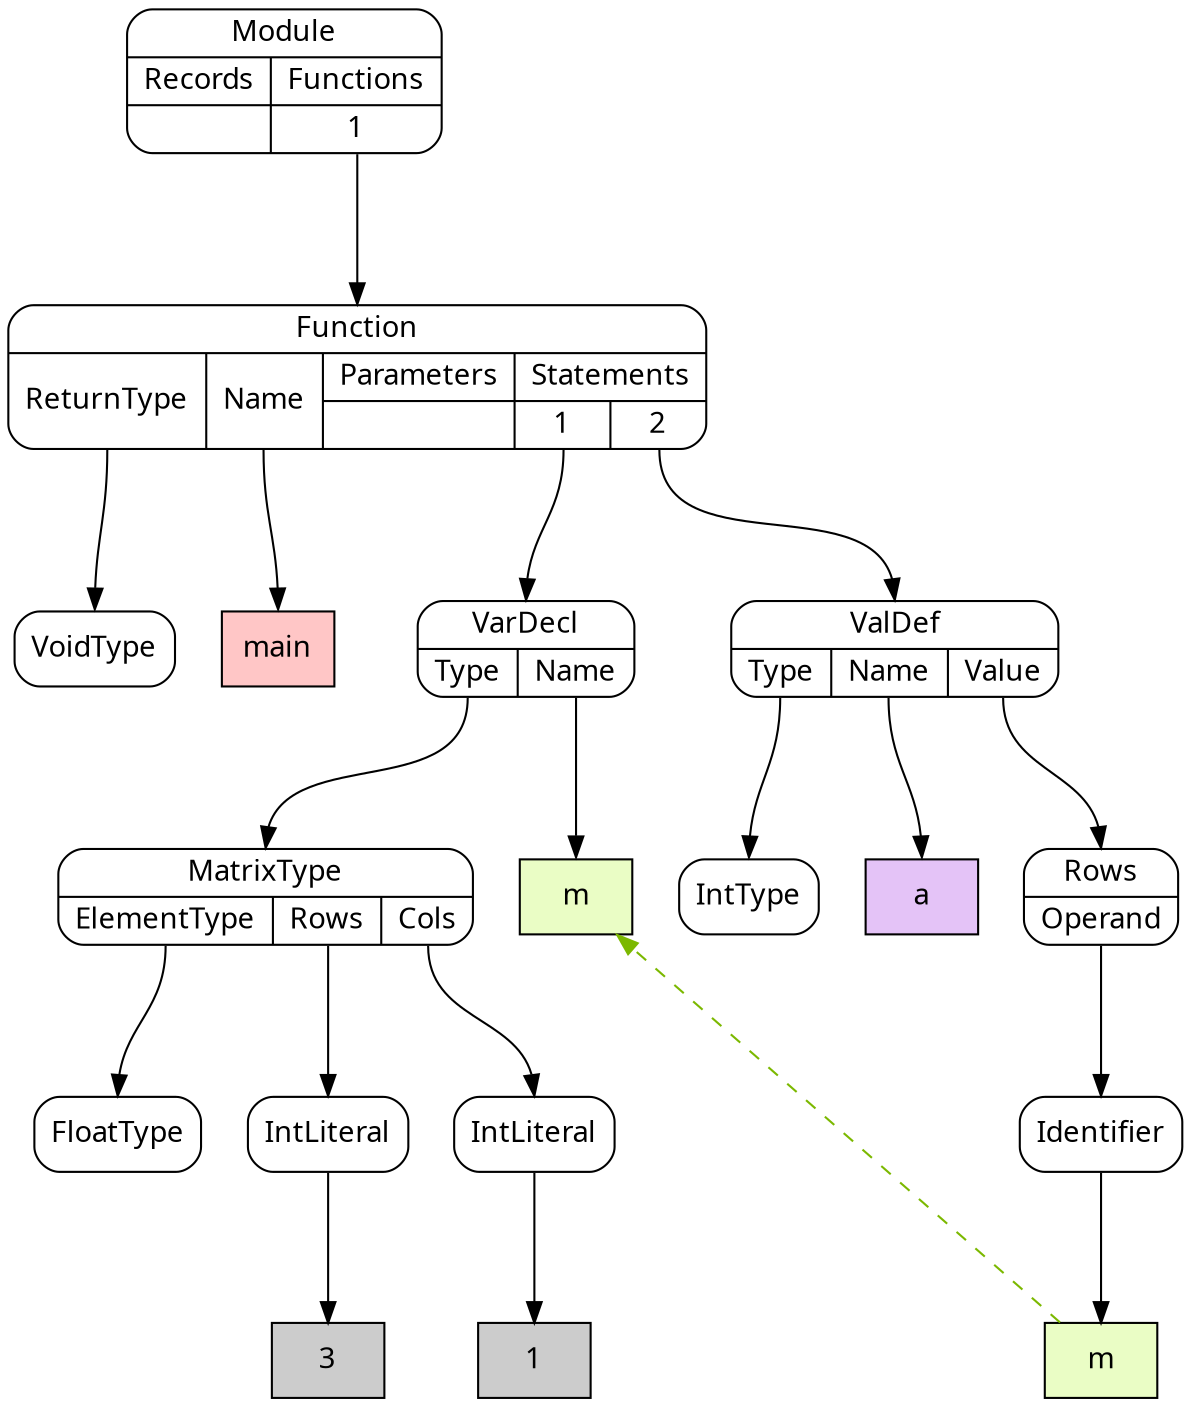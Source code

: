 digraph {
node [shape=Mrecord, style=filled, fillcolor=white, fontname="Calibri"];
graph [ordering=out, nodesep=0.3, ranksep=1];

# SimpleNode VoidType
node0 [label="VoidType", tooltip="VoidType"]

# DeclarationLiteral main
node1 [shape=box, label="main", fillcolor="#FFC6C6", tooltip="main"]

# SimpleNode FloatType
node2 [label="FloatType", tooltip="FloatType"]

# Literal 3
node3 [shape=box, label="3", fillcolor="#cccccc", tooltip="3"]

# SimpleNode IntLiteral
node4:s -> node3:n
node4 [label="IntLiteral", tooltip="IntLiteral"]

# Literal 1
node5 [shape=box, label="1", fillcolor="#cccccc", tooltip="1"]

# SimpleNode IntLiteral
node6:s -> node5:n
node6 [label="IntLiteral", tooltip="IntLiteral"]

# PortNode MatrixType
node7:p0:s -> node2:n
node7:p1:s -> node4:n
node7:p2:s -> node6:n
node7 [label="{MatrixType|{<p0>ElementType|<p1>Rows|<p2>Cols}}", tooltip="MatrixType"]

# DeclarationLiteral m
node8 [shape=box, label="m", fillcolor="#EAFDC5", tooltip="m"]

# PortNode VarDecl
node9:p0:s -> node7:n
node9:p1:s -> node8:n
node9 [label="{VarDecl|{<p0>Type|<p1>Name}}", tooltip="VarDecl"]

# SimpleNode IntType
node10 [label="IntType", tooltip="IntType"]

# DeclarationLiteral a
node11 [shape=box, label="a", fillcolor="#E4C3F7", tooltip="a"]

# ReferenceLiteral m
node12 -> node8 [style=dashed, constraint=false, color="#7BB800"]
node12 [shape=box, label="m", fillcolor="#EAFDC5", tooltip="m"]

# SimpleNode Identifier
node13:s -> node12:n
node13 [label="Identifier", tooltip="Identifier"]

# PortNode Rows
node14:p0:s -> node13:n
node14 [label="{Rows|{<p0>Operand}}", tooltip="Rows"]

# PortNode ValDef
node15:p0:s -> node10:n
node15:p1:s -> node11:n
node15:p2:s -> node14:n
node15 [label="{ValDef|{<p0>Type|<p1>Name|<p2>Value}}", tooltip="ValDef"]

# PortNode Function
node16:p0:s -> node0:n
node16:p1:s -> node1:n
node16:p3_0:s -> node9:n
node16:p3_1:s -> node15:n
node16 [label="{Function|{<p0>ReturnType|<p1>Name|{Parameters|{}}|{Statements|{<p3_0>1|<p3_1>2}}}}", tooltip="Function"]

# PortNode Module
node17:p1_0:s -> node16:n
node17 [label="{Module|{{Records|{}}|{Functions|{<p1_0>1}}}}", tooltip="Module"]

}

